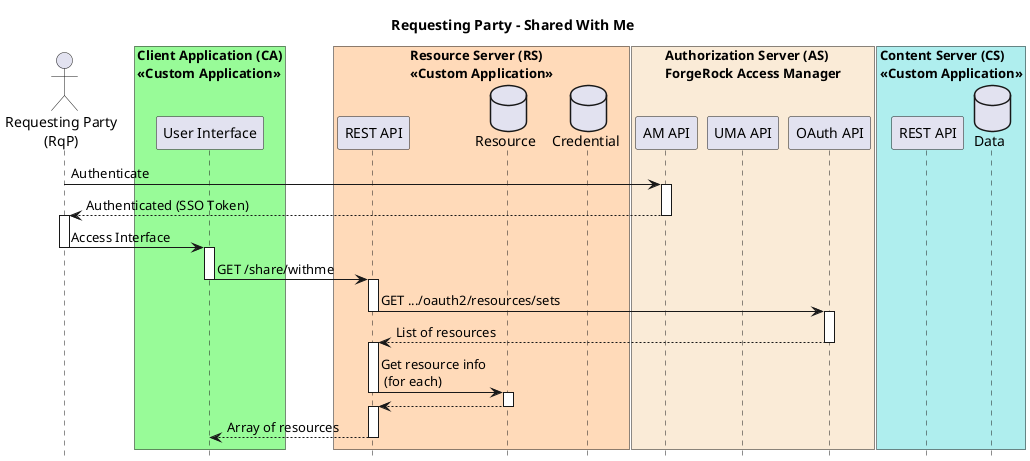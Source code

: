 @startuml
title Requesting Party - Shared With Me
hide footbox

actor "Requesting Party\n(RqP)" as RQP

box "Client Application (CA)\n<<Custom Application>>" #palegreen
participant "User Interface" as CAUI
end box

box "Resource Server (RS)\n<<Custom Application>>" #peachpuff
participant "REST API" as RSREST
database "Resource" as RSRESOURCE
database "Credential" as RSCRED
end box

box "Authorization Server (AS)\nForgeRock Access Manager" #antiquewhite
participant "AM API" as AMREST
participant "UMA API" as UMAREST
participant "OAuth API" as OAUTHREST
end box

box "Content Server (CS)\n<<Custom Application>>" #paleturquoise
participant "REST API" as CSREST
database "Data" as CSDATA
end box


RQP->AMREST: Authenticate

activate AMREST

AMREST-->RQP: Authenticated (SSO Token)

deactivate AMREST

activate RQP

RQP->CAUI: Access Interface

deactivate RQP

activate CAUI

CAUI->RSREST: GET /share/withme

deactivate CAUI

activate RSREST

RSREST-> OAUTHREST: GET .../oauth2/resources/sets

deactivate RSREST

activate OAUTHREST

OAUTHREST-->RSREST: List of resources

deactivate OAUTHREST

activate RSREST

RSREST->RSRESOURCE: Get resource info\n (for each)

deactivate RSREST

activate RSRESOURCE

RSRESOURCE-->RSREST

deactivate RSRESOURCE

activate RSREST

RSREST-->CAUI: Array of resources

deactivate RSREST 

@enduml
